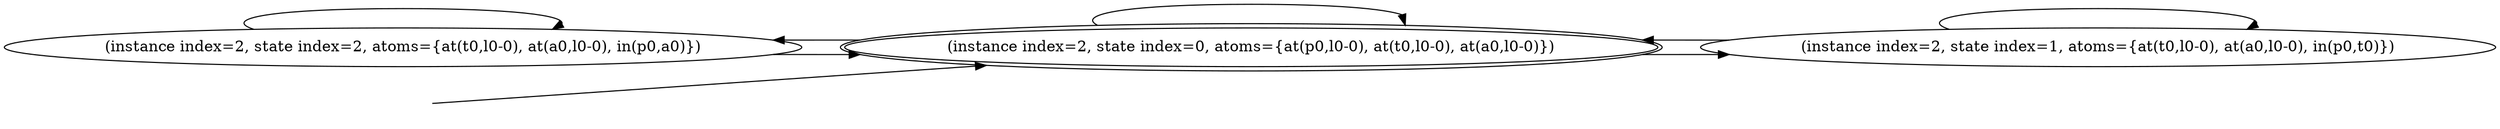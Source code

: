 digraph {
rankdir="LR"
s2[label="(instance index=2, state index=2, atoms={at(t0,l0-0), at(a0,l0-0), in(p0,a0)})"]
s1[label="(instance index=2, state index=1, atoms={at(t0,l0-0), at(a0,l0-0), in(p0,t0)})"]
s0[peripheries=2,label="(instance index=2, state index=0, atoms={at(p0,l0-0), at(t0,l0-0), at(a0,l0-0)})"]
Dangling [ label = "", style = invis ]
{ rank = same; Dangling }
Dangling -> s0
{ rank = same; s0}
{ rank = same; s0}
{
s2->s2
s2->s0
s1->s1
s1->s0
}
{
s0->s2
s0->s1
s0->s0
}
}
